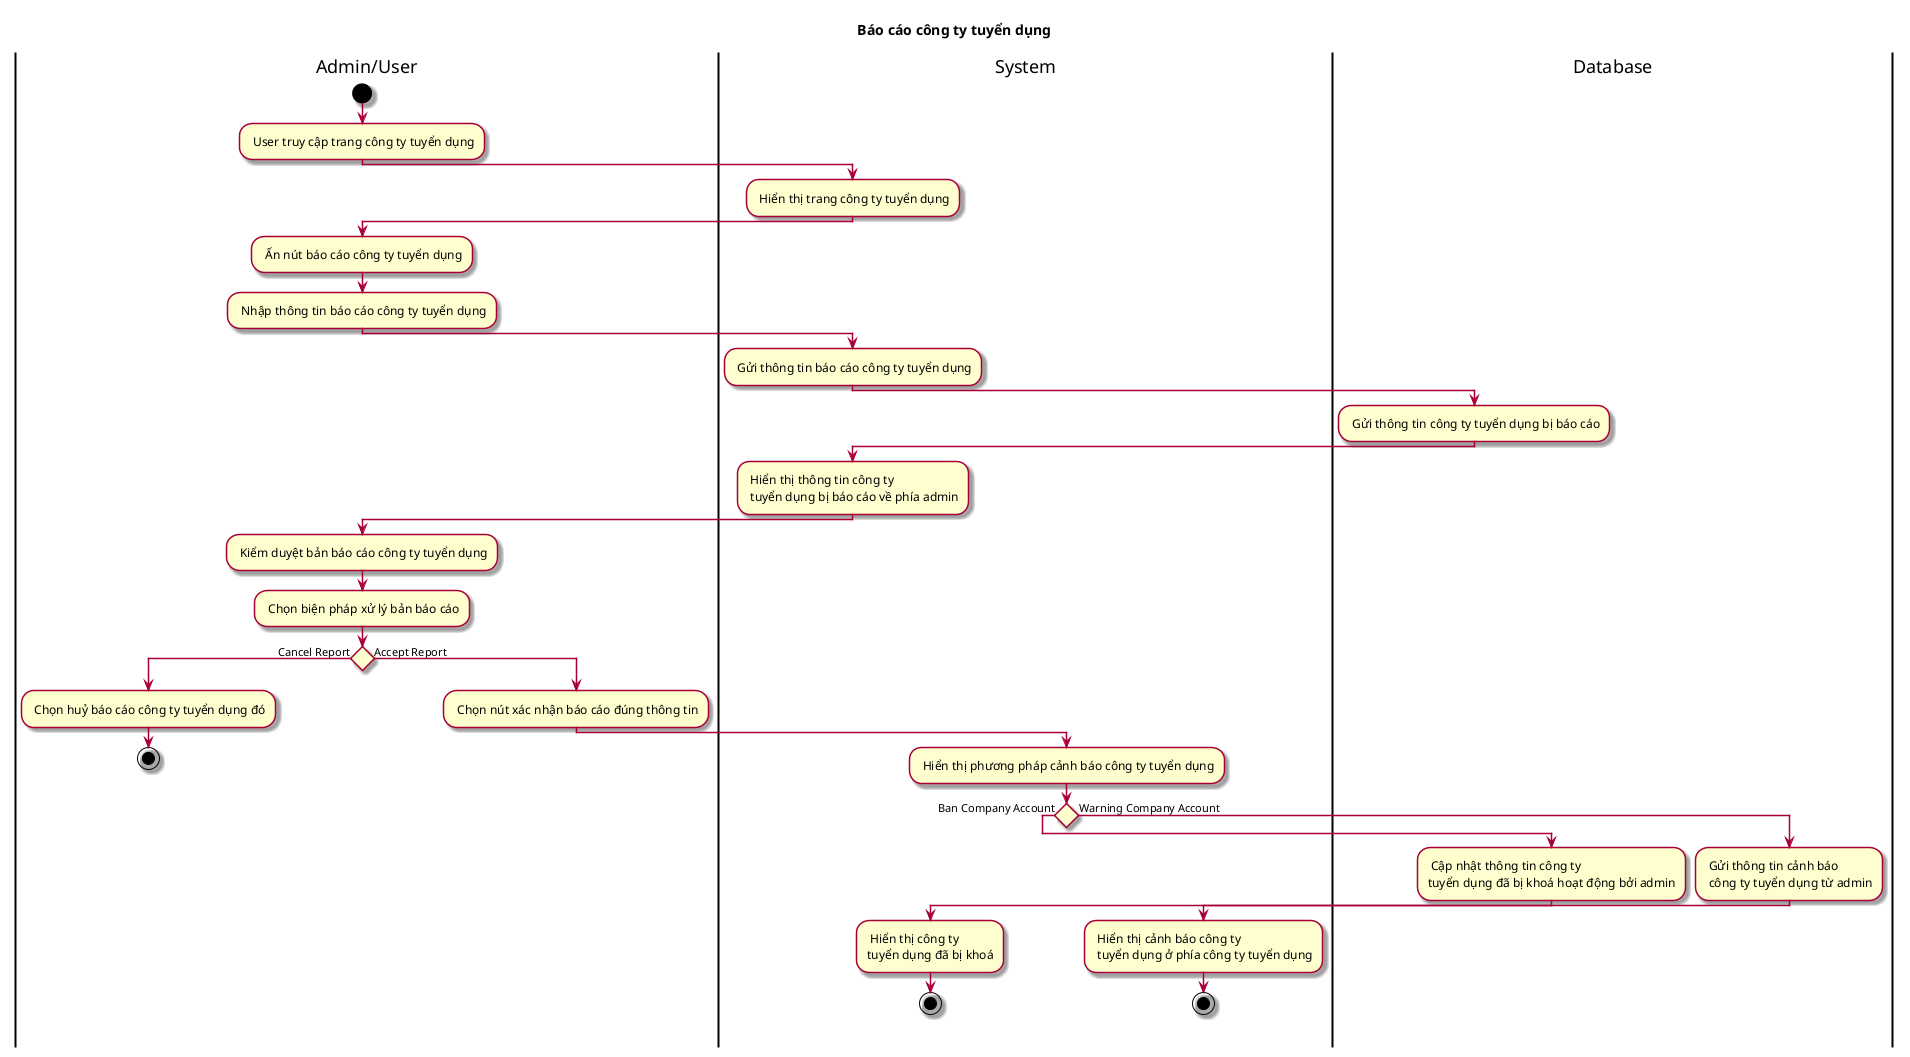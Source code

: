 @startuml ActBaoCaoBaiDang
skin rose
title Báo cáo công ty tuyển dụng
|Admin/User|
start
: User truy cập trang công ty tuyển dụng;
|System|
: Hiển thị trang công ty tuyển dụng;
|Admin/User|
: Ấn nút báo cáo công ty tuyển dụng;
: Nhập thông tin báo cáo công ty tuyển dụng;
|System|
: Gửi thông tin báo cáo công ty tuyển dụng;
|Database|
: Gửi thông tin công ty tuyển dụng bị báo cáo;
|System|
: Hiển thị thông tin công ty \n tuyển dụng bị báo cáo về phía admin;
|Admin/User|
: Kiểm duyệt bản báo cáo công ty tuyển dụng;
: Chọn biện pháp xử lý bản báo cáo;
if () then (Cancel Report)
: Chọn huỷ báo cáo công ty tuyển dụng đó;
stop
else (Accept Report)
: Chọn nút xác nhận báo cáo đúng thông tin;
|System|
: Hiển thị phương pháp cảnh báo công ty tuyển dụng;
if () then (Ban Company Account)
|Database|
: Cập nhật thông tin công ty \ntuyển dụng đã bị khoá hoạt động bởi admin;
|System|
: Hiển thị công ty \ntuyển dụng đã bị khoá;
stop
else (Warning Company Account)
|Database|
: Gửi thông tin cảnh báo\n công ty tuyển dụng từ admin;
|System|
: Hiển thị cảnh báo công ty\n tuyển dụng ở phía công ty tuyển dụng;
stop

@enduml
```